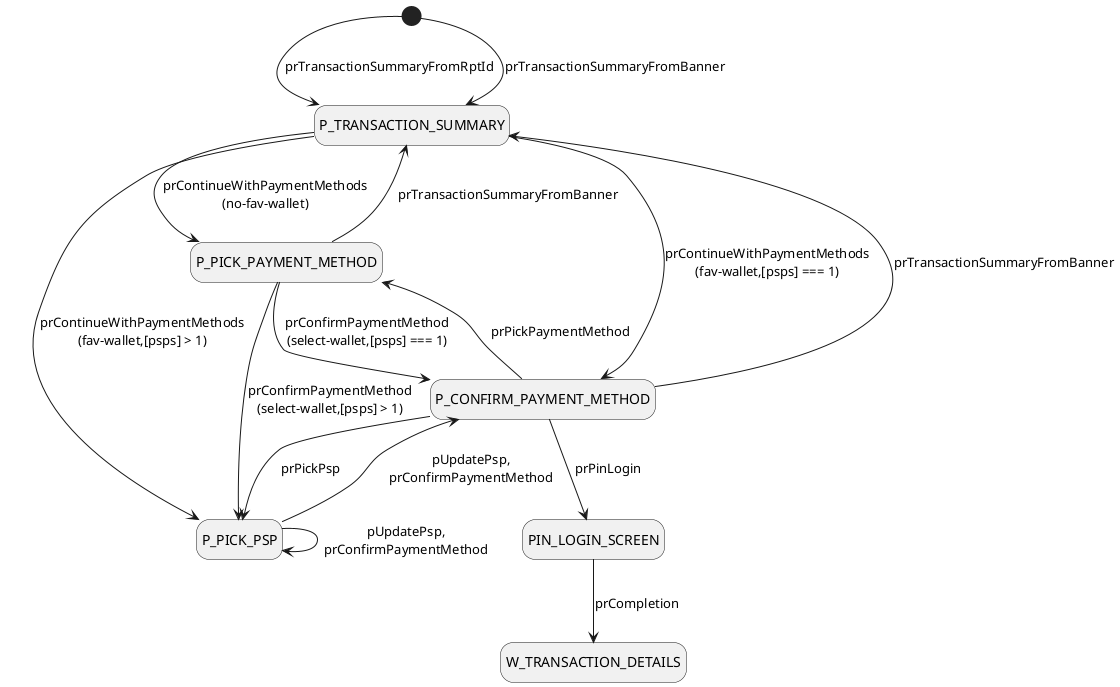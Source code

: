 @startuml
hide empty description

[*] --> P_TRANSACTION_SUMMARY : prTransactionSummaryFromRptId
[*] --> P_TRANSACTION_SUMMARY : prTransactionSummaryFromBanner

P_TRANSACTION_SUMMARY --> P_PICK_PAYMENT_METHOD : prContinueWithPaymentMethods\n(no-fav-wallet)
P_TRANSACTION_SUMMARY --> P_PICK_PSP : prContinueWithPaymentMethods\n(fav-wallet,[psps] > 1)
P_TRANSACTION_SUMMARY --> P_CONFIRM_PAYMENT_METHOD : prContinueWithPaymentMethods\n(fav-wallet,[psps] === 1)

P_PICK_PAYMENT_METHOD --> P_PICK_PSP : prConfirmPaymentMethod\n(select-wallet,[psps] > 1)
P_PICK_PAYMENT_METHOD --> P_CONFIRM_PAYMENT_METHOD : prConfirmPaymentMethod\n(select-wallet,[psps] === 1)
P_PICK_PAYMENT_METHOD --> P_TRANSACTION_SUMMARY : prTransactionSummaryFromBanner

P_PICK_PSP --> P_PICK_PSP : pUpdatePsp,\nprConfirmPaymentMethod
P_PICK_PSP --> P_CONFIRM_PAYMENT_METHOD : pUpdatePsp,\nprConfirmPaymentMethod

P_CONFIRM_PAYMENT_METHOD --> P_PICK_PAYMENT_METHOD : prPickPaymentMethod
P_CONFIRM_PAYMENT_METHOD --> PIN_LOGIN_SCREEN : prPinLogin
P_CONFIRM_PAYMENT_METHOD --> P_PICK_PSP : prPickPsp
P_CONFIRM_PAYMENT_METHOD --> P_TRANSACTION_SUMMARY : prTransactionSummaryFromBanner

PIN_LOGIN_SCREEN --> W_TRANSACTION_DETAILS : prCompletion

@enduml